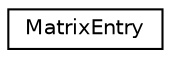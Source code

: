 digraph "Graphical Class Hierarchy"
{
 // LATEX_PDF_SIZE
  edge [fontname="Helvetica",fontsize="10",labelfontname="Helvetica",labelfontsize="10"];
  node [fontname="Helvetica",fontsize="10",shape=record];
  rankdir="LR";
  Node0 [label="MatrixEntry",height=0.2,width=0.4,color="black", fillcolor="white", style="filled",URL="$structoperations__research_1_1glop_1_1_matrix_entry.html",tooltip=" "];
}
